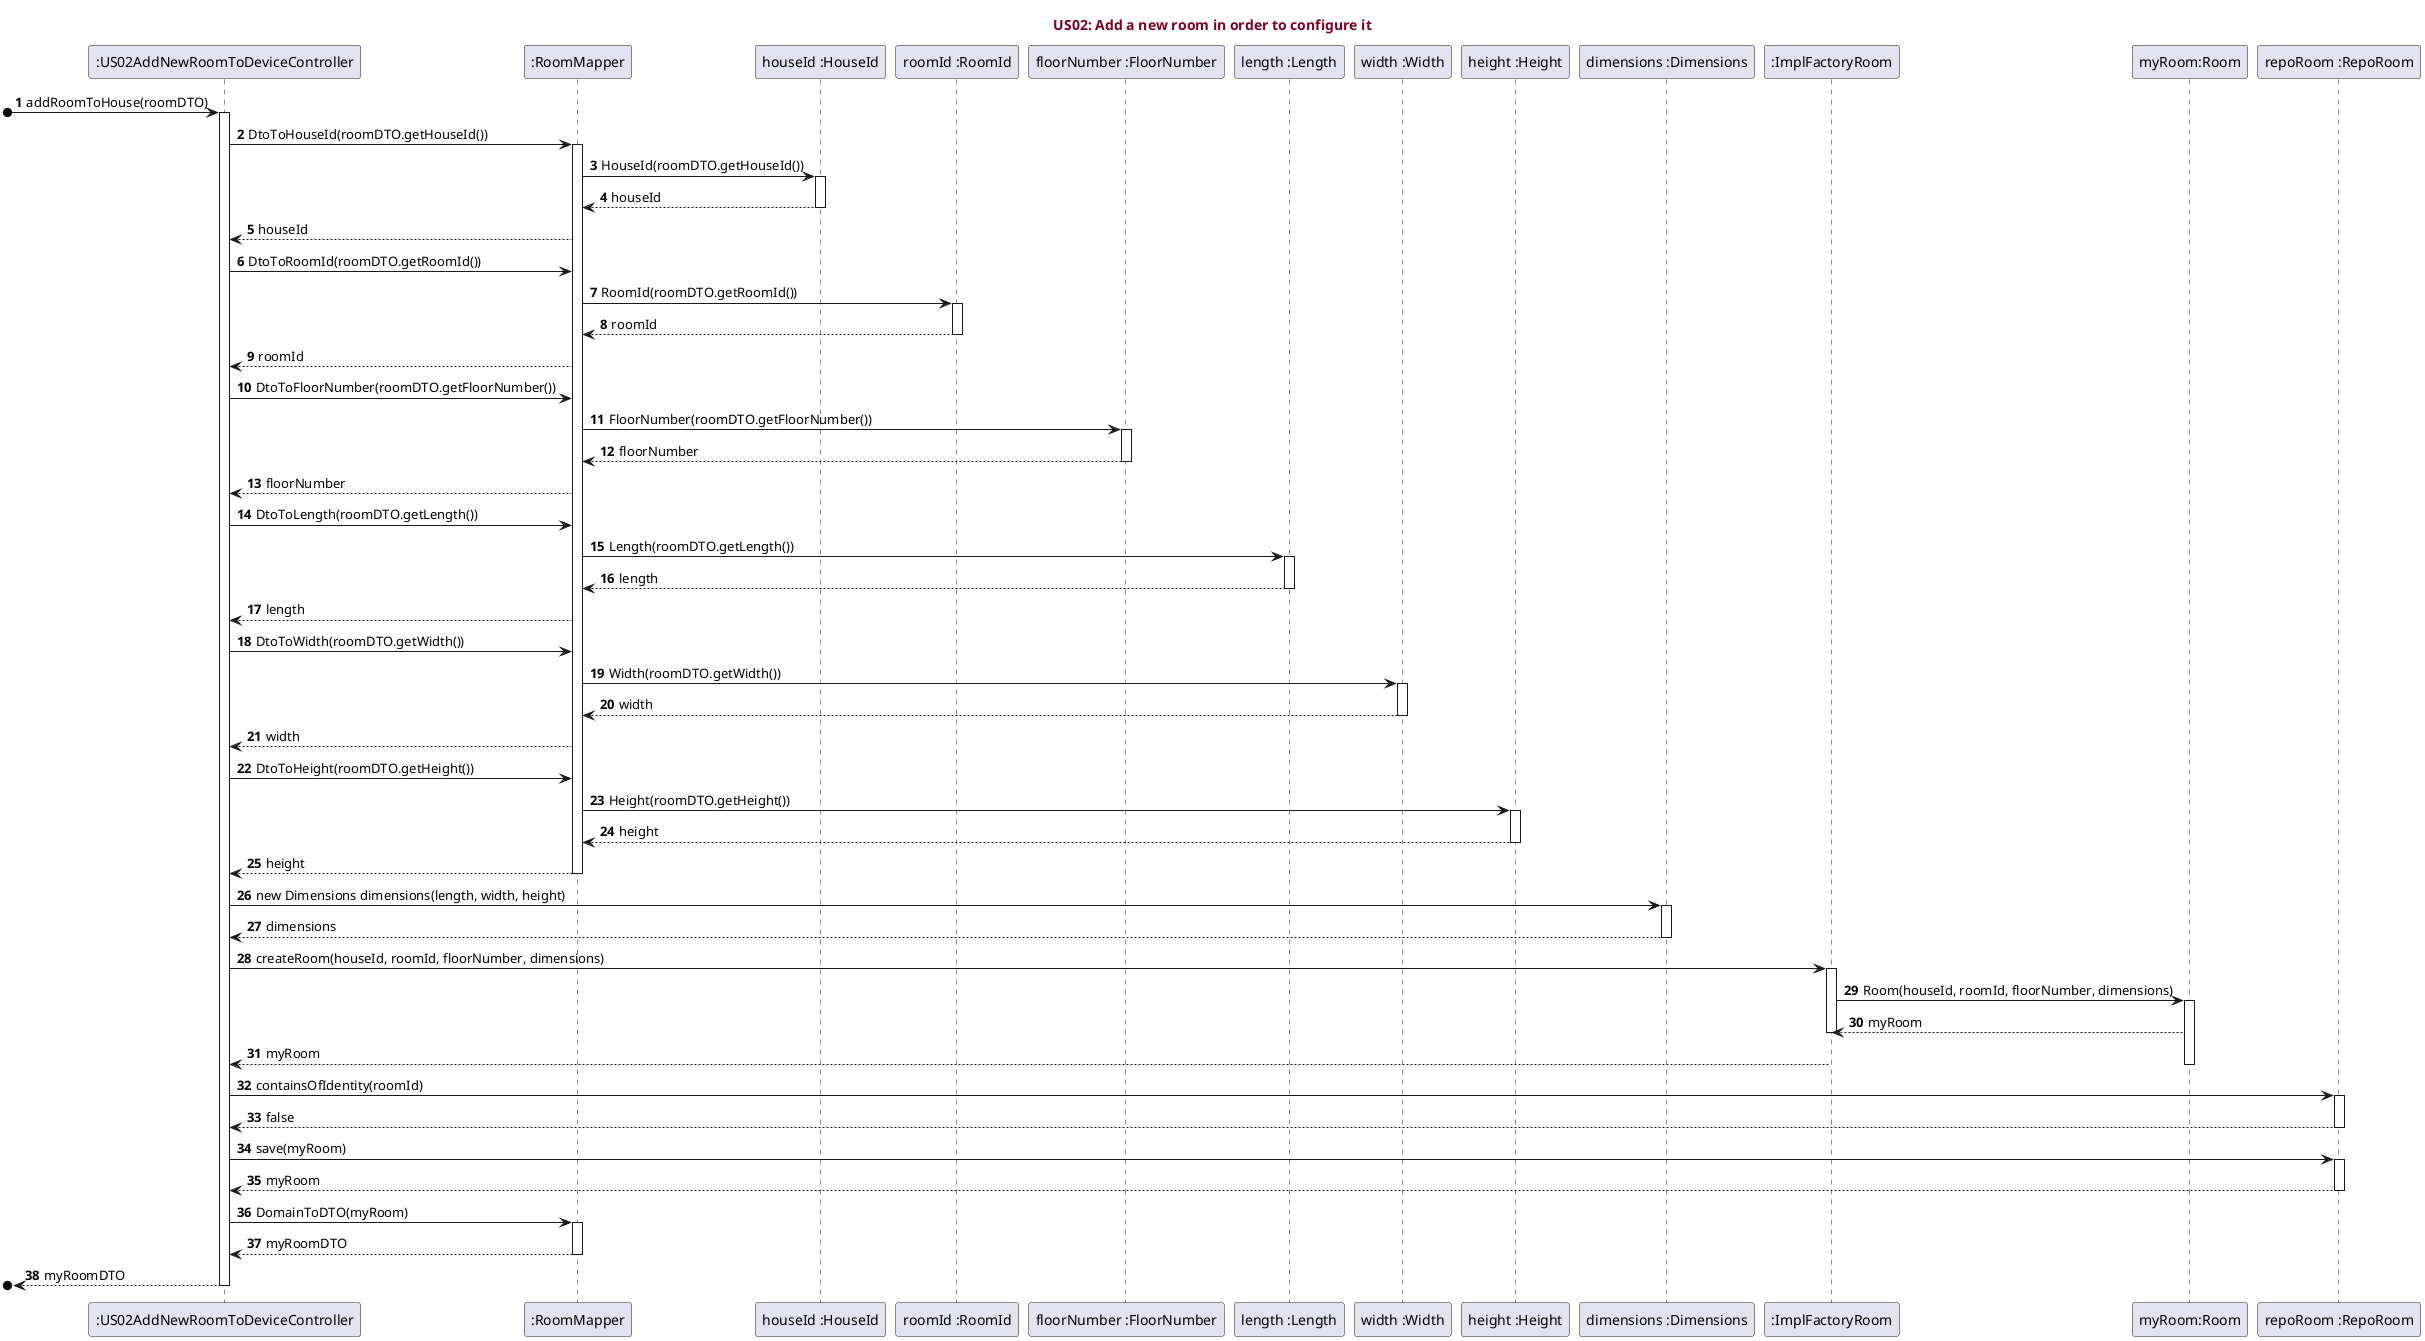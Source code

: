 
@startuml
title <font color=#800020>US02: Add a new room in order to configure it</font>

autonumber

participant ":US02AddNewRoomToDeviceController"
participant ":RoomMapper"
participant "houseId :HouseId"
participant "roomId :RoomId"
participant "floorNumber :FloorNumber"
participant "length :Length"
participant "width :Width"
participant "height :Height"
participant "dimensions :Dimensions"
participant ":ImplFactoryRoom"
participant "myRoom:Room"
participant "repoRoom :RepoRoom"

[o-> ":US02AddNewRoomToDeviceController" : addRoomToHouse(roomDTO)
activate ":US02AddNewRoomToDeviceController"

":US02AddNewRoomToDeviceController" -> ":RoomMapper" : DtoToHouseId(roomDTO.getHouseId())
activate ":RoomMapper"
":RoomMapper" -> "houseId :HouseId" : HouseId(roomDTO.getHouseId())
activate "houseId :HouseId"
"houseId :HouseId" --> ":RoomMapper" : houseId
deactivate "houseId :HouseId"

":US02AddNewRoomToDeviceController" <-- ":RoomMapper" : houseId

":US02AddNewRoomToDeviceController" -> ":RoomMapper" : DtoToRoomId(roomDTO.getRoomId())
":RoomMapper" -> "roomId :RoomId" : RoomId(roomDTO.getRoomId())
activate "roomId :RoomId"
"roomId :RoomId" --> ":RoomMapper" : roomId
deactivate "roomId :RoomId"

":US02AddNewRoomToDeviceController" <-- ":RoomMapper" : roomId

":US02AddNewRoomToDeviceController" -> ":RoomMapper" : DtoToFloorNumber(roomDTO.getFloorNumber())
":RoomMapper" -> "floorNumber :FloorNumber" : FloorNumber(roomDTO.getFloorNumber())
activate "floorNumber :FloorNumber"
"floorNumber :FloorNumber" --> ":RoomMapper" : floorNumber
deactivate "floorNumber :FloorNumber"

":US02AddNewRoomToDeviceController" <-- ":RoomMapper" : floorNumber

":US02AddNewRoomToDeviceController" -> ":RoomMapper" : DtoToLength(roomDTO.getLength())

":RoomMapper" -> "length :Length" : Length(roomDTO.getLength())
activate "length :Length"
"length :Length" --> ":RoomMapper" : length
deactivate "length :Length"

":US02AddNewRoomToDeviceController" <-- ":RoomMapper" : length

":US02AddNewRoomToDeviceController" -> ":RoomMapper" : DtoToWidth(roomDTO.getWidth())
":RoomMapper" -> "width :Width" : Width(roomDTO.getWidth())
activate "width :Width"
"width :Width" --> ":RoomMapper" : width
deactivate "width :Width"

":US02AddNewRoomToDeviceController" <-- ":RoomMapper" : width

":US02AddNewRoomToDeviceController" -> ":RoomMapper" : DtoToHeight(roomDTO.getHeight())
":RoomMapper" -> "height :Height" : Height(roomDTO.getHeight())
activate "height :Height"
"height :Height" --> ":RoomMapper" : height
deactivate "height :Height"

":US02AddNewRoomToDeviceController" <-- ":RoomMapper" : height

deactivate ":RoomMapper"
":US02AddNewRoomToDeviceController" -> "dimensions :Dimensions" : new Dimensions dimensions(length, width, height)
activate "dimensions :Dimensions"
"dimensions :Dimensions" --> ":US02AddNewRoomToDeviceController" : dimensions
deactivate "dimensions :Dimensions"




":US02AddNewRoomToDeviceController" -> ":ImplFactoryRoom" : createRoom(houseId, roomId, floorNumber, dimensions)
activate ":ImplFactoryRoom"
":ImplFactoryRoom" -> "myRoom:Room" : Room(houseId, roomId, floorNumber, dimensions)
activate "myRoom:Room"
"myRoom:Room" --> ":ImplFactoryRoom" : myRoom
deactivate ":ImplFactoryRoom"
":ImplFactoryRoom" --> ":US02AddNewRoomToDeviceController" : myRoom
deactivate "myRoom:Room"

":US02AddNewRoomToDeviceController" -> "repoRoom :RepoRoom" : containsOfIdentity(roomId)
activate "repoRoom :RepoRoom"
"repoRoom :RepoRoom" --> ":US02AddNewRoomToDeviceController" : false
deactivate "repoRoom :RepoRoom"




  ":US02AddNewRoomToDeviceController" -> "repoRoom :RepoRoom" : save(myRoom)
  activate "repoRoom :RepoRoom"
  "repoRoom :RepoRoom" --> ":US02AddNewRoomToDeviceController" : myRoom
  deactivate "repoRoom :RepoRoom"

  ":US02AddNewRoomToDeviceController" -> ":RoomMapper" : DomainToDTO(myRoom)
  activate ":RoomMapper"
  ":RoomMapper" --> ":US02AddNewRoomToDeviceController" : myRoomDTO
  deactivate ":RoomMapper"

  [o<-- ":US02AddNewRoomToDeviceController" : myRoomDTO
  deactivate ":US02AddNewRoomToDeviceController"

deactivate ":US02AddNewRoomToDeviceController"

@enduml